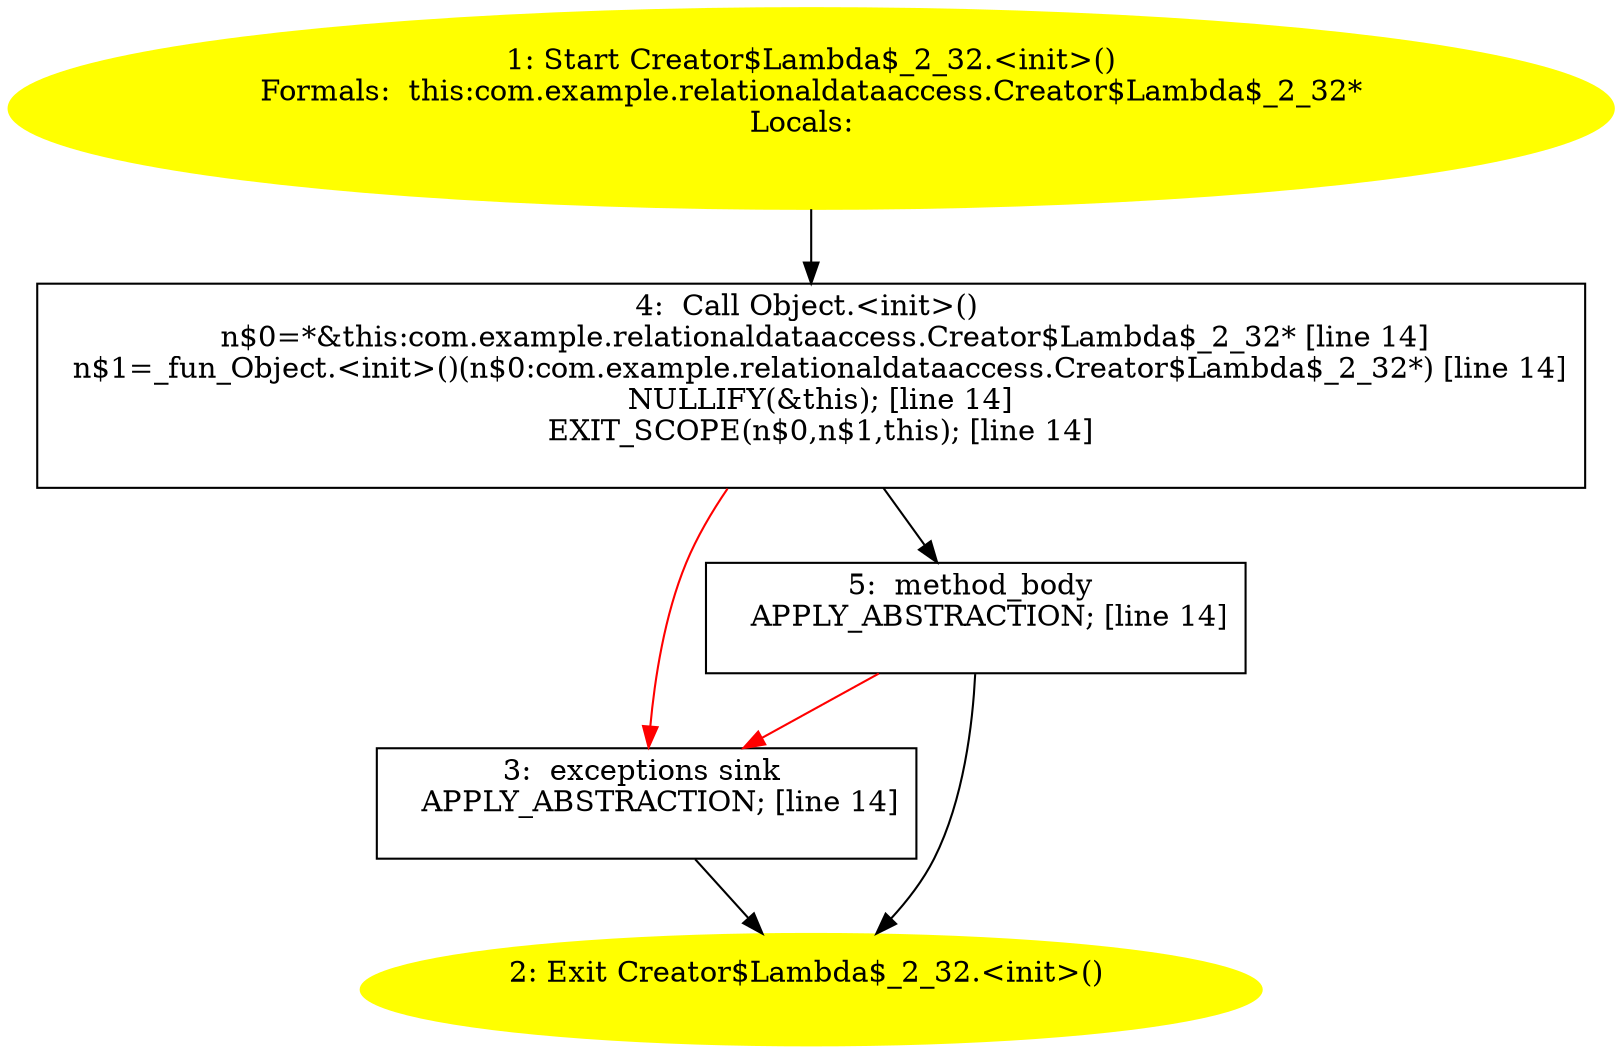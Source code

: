 /* @generated */
digraph cfg {
"com.example.relationaldataaccess.Creator$Lambda$_2_32.<init>().c7b5548d85ad4319d1a70d6332b14af0_1" [label="1: Start Creator$Lambda$_2_32.<init>()\nFormals:  this:com.example.relationaldataaccess.Creator$Lambda$_2_32*\nLocals:  \n  " color=yellow style=filled]
	

	 "com.example.relationaldataaccess.Creator$Lambda$_2_32.<init>().c7b5548d85ad4319d1a70d6332b14af0_1" -> "com.example.relationaldataaccess.Creator$Lambda$_2_32.<init>().c7b5548d85ad4319d1a70d6332b14af0_4" ;
"com.example.relationaldataaccess.Creator$Lambda$_2_32.<init>().c7b5548d85ad4319d1a70d6332b14af0_2" [label="2: Exit Creator$Lambda$_2_32.<init>() \n  " color=yellow style=filled]
	

"com.example.relationaldataaccess.Creator$Lambda$_2_32.<init>().c7b5548d85ad4319d1a70d6332b14af0_3" [label="3:  exceptions sink \n   APPLY_ABSTRACTION; [line 14]\n " shape="box"]
	

	 "com.example.relationaldataaccess.Creator$Lambda$_2_32.<init>().c7b5548d85ad4319d1a70d6332b14af0_3" -> "com.example.relationaldataaccess.Creator$Lambda$_2_32.<init>().c7b5548d85ad4319d1a70d6332b14af0_2" ;
"com.example.relationaldataaccess.Creator$Lambda$_2_32.<init>().c7b5548d85ad4319d1a70d6332b14af0_4" [label="4:  Call Object.<init>() \n   n$0=*&this:com.example.relationaldataaccess.Creator$Lambda$_2_32* [line 14]\n  n$1=_fun_Object.<init>()(n$0:com.example.relationaldataaccess.Creator$Lambda$_2_32*) [line 14]\n  NULLIFY(&this); [line 14]\n  EXIT_SCOPE(n$0,n$1,this); [line 14]\n " shape="box"]
	

	 "com.example.relationaldataaccess.Creator$Lambda$_2_32.<init>().c7b5548d85ad4319d1a70d6332b14af0_4" -> "com.example.relationaldataaccess.Creator$Lambda$_2_32.<init>().c7b5548d85ad4319d1a70d6332b14af0_5" ;
	 "com.example.relationaldataaccess.Creator$Lambda$_2_32.<init>().c7b5548d85ad4319d1a70d6332b14af0_4" -> "com.example.relationaldataaccess.Creator$Lambda$_2_32.<init>().c7b5548d85ad4319d1a70d6332b14af0_3" [color="red" ];
"com.example.relationaldataaccess.Creator$Lambda$_2_32.<init>().c7b5548d85ad4319d1a70d6332b14af0_5" [label="5:  method_body \n   APPLY_ABSTRACTION; [line 14]\n " shape="box"]
	

	 "com.example.relationaldataaccess.Creator$Lambda$_2_32.<init>().c7b5548d85ad4319d1a70d6332b14af0_5" -> "com.example.relationaldataaccess.Creator$Lambda$_2_32.<init>().c7b5548d85ad4319d1a70d6332b14af0_2" ;
	 "com.example.relationaldataaccess.Creator$Lambda$_2_32.<init>().c7b5548d85ad4319d1a70d6332b14af0_5" -> "com.example.relationaldataaccess.Creator$Lambda$_2_32.<init>().c7b5548d85ad4319d1a70d6332b14af0_3" [color="red" ];
}
